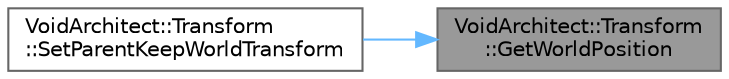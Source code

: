 digraph "VoidArchitect::Transform::GetWorldPosition"
{
 // LATEX_PDF_SIZE
  bgcolor="transparent";
  edge [fontname=Helvetica,fontsize=10,labelfontname=Helvetica,labelfontsize=10];
  node [fontname=Helvetica,fontsize=10,shape=box,height=0.2,width=0.4];
  rankdir="RL";
  Node1 [id="Node000001",label="VoidArchitect::Transform\l::GetWorldPosition",height=0.2,width=0.4,color="gray40", fillcolor="grey60", style="filled", fontcolor="black",tooltip=" "];
  Node1 -> Node2 [id="edge2_Node000001_Node000002",dir="back",color="steelblue1",style="solid",tooltip=" "];
  Node2 [id="Node000002",label="VoidArchitect::Transform\l::SetParentKeepWorldTransform",height=0.2,width=0.4,color="grey40", fillcolor="white", style="filled",URL="$class_void_architect_1_1_transform.html#a73e25e7df28250a6be4a51b78a3d08a8",tooltip=" "];
}
